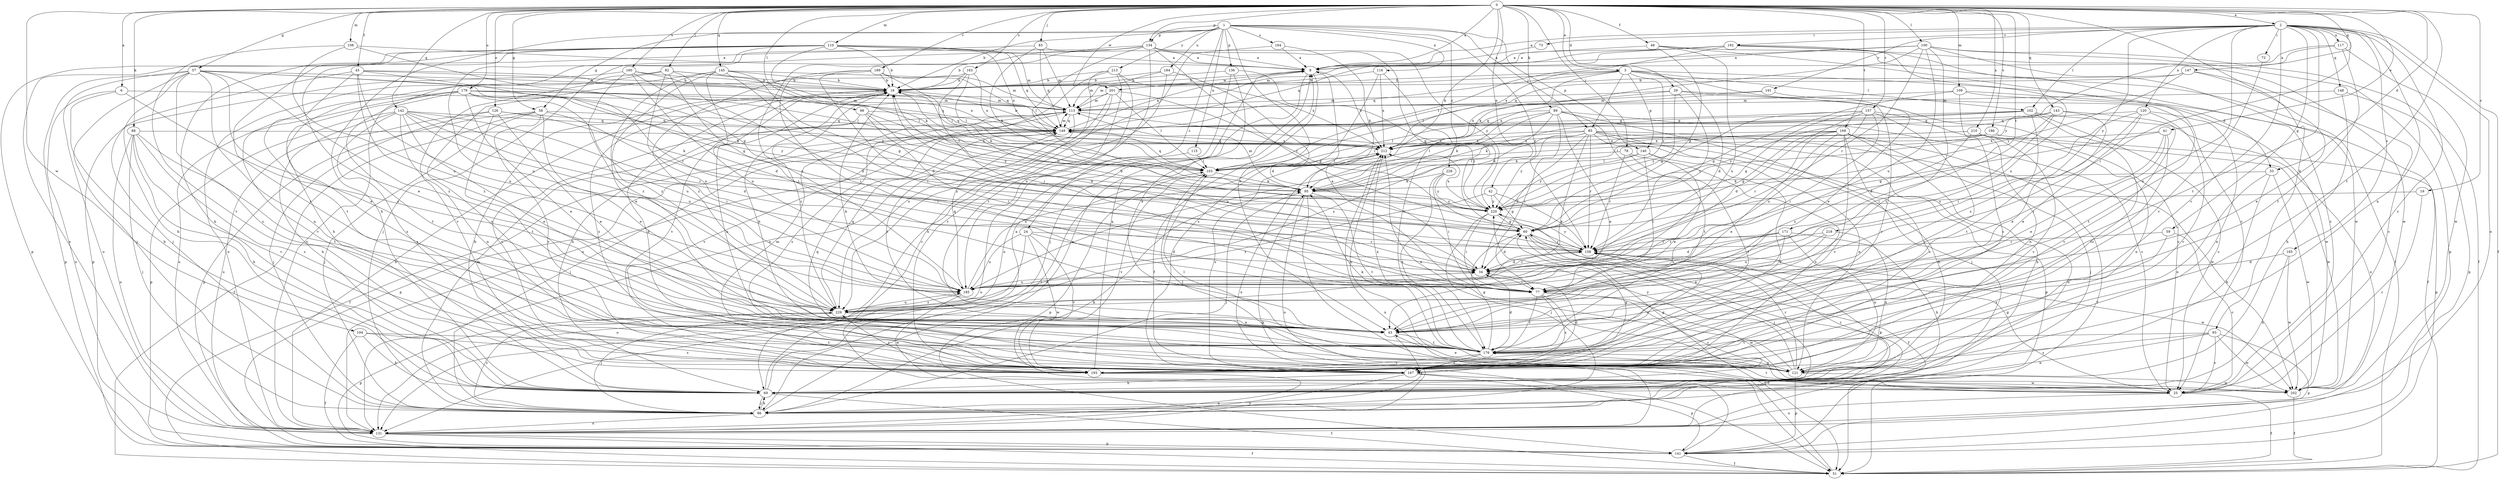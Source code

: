 strict digraph  {
0;
1;
2;
3;
6;
8;
16;
19;
24;
25;
29;
33;
34;
41;
42;
43;
45;
48;
51;
57;
58;
59;
60;
69;
72;
73;
77;
78;
82;
83;
85;
86;
88;
89;
93;
95;
98;
100;
102;
103;
108;
109;
110;
113;
115;
116;
117;
120;
121;
126;
131;
134;
136;
140;
141;
142;
143;
145;
147;
148;
149;
157;
158;
160;
163;
164;
165;
167;
169;
171;
176;
179;
184;
185;
186;
189;
191;
192;
193;
194;
201;
202;
210;
212;
213;
218;
220;
228;
229;
0 -> 2  [label=a];
0 -> 3  [label=a];
0 -> 6  [label=a];
0 -> 8  [label=a];
0 -> 19  [label=c];
0 -> 29  [label=d];
0 -> 33  [label=d];
0 -> 41  [label=e];
0 -> 42  [label=e];
0 -> 45  [label=f];
0 -> 48  [label=f];
0 -> 57  [label=g];
0 -> 58  [label=g];
0 -> 78  [label=j];
0 -> 82  [label=j];
0 -> 83  [label=j];
0 -> 88  [label=k];
0 -> 89  [label=k];
0 -> 93  [label=k];
0 -> 95  [label=k];
0 -> 98  [label=l];
0 -> 100  [label=l];
0 -> 108  [label=m];
0 -> 109  [label=m];
0 -> 110  [label=m];
0 -> 126  [label=o];
0 -> 134  [label=p];
0 -> 142  [label=q];
0 -> 143  [label=q];
0 -> 145  [label=q];
0 -> 147  [label=q];
0 -> 157  [label=r];
0 -> 160  [label=s];
0 -> 163  [label=s];
0 -> 169  [label=t];
0 -> 171  [label=t];
0 -> 176  [label=t];
0 -> 179  [label=u];
0 -> 186  [label=v];
0 -> 189  [label=v];
0 -> 194  [label=w];
0 -> 201  [label=w];
0 -> 210  [label=x];
1 -> 16  [label=b];
1 -> 24  [label=c];
1 -> 43  [label=e];
1 -> 58  [label=g];
1 -> 69  [label=h];
1 -> 85  [label=j];
1 -> 115  [label=n];
1 -> 116  [label=n];
1 -> 134  [label=p];
1 -> 136  [label=p];
1 -> 140  [label=p];
1 -> 158  [label=r];
1 -> 164  [label=s];
1 -> 184  [label=u];
1 -> 213  [label=y];
1 -> 228  [label=z];
2 -> 8  [label=a];
2 -> 25  [label=c];
2 -> 43  [label=e];
2 -> 51  [label=f];
2 -> 59  [label=g];
2 -> 72  [label=i];
2 -> 73  [label=i];
2 -> 77  [label=i];
2 -> 102  [label=l];
2 -> 117  [label=n];
2 -> 120  [label=n];
2 -> 121  [label=n];
2 -> 131  [label=o];
2 -> 148  [label=q];
2 -> 165  [label=s];
2 -> 176  [label=t];
2 -> 191  [label=v];
2 -> 192  [label=v];
2 -> 193  [label=v];
2 -> 218  [label=y];
3 -> 16  [label=b];
3 -> 33  [label=d];
3 -> 34  [label=d];
3 -> 43  [label=e];
3 -> 85  [label=j];
3 -> 102  [label=l];
3 -> 103  [label=l];
3 -> 113  [label=m];
3 -> 140  [label=p];
3 -> 149  [label=q];
3 -> 220  [label=y];
6 -> 69  [label=h];
6 -> 113  [label=m];
6 -> 131  [label=o];
6 -> 229  [label=z];
8 -> 16  [label=b];
8 -> 51  [label=f];
8 -> 86  [label=j];
8 -> 201  [label=w];
8 -> 212  [label=x];
16 -> 113  [label=m];
16 -> 121  [label=n];
16 -> 167  [label=s];
16 -> 193  [label=v];
16 -> 229  [label=z];
19 -> 25  [label=c];
19 -> 220  [label=y];
24 -> 34  [label=d];
24 -> 131  [label=o];
24 -> 158  [label=r];
24 -> 185  [label=u];
24 -> 193  [label=v];
24 -> 202  [label=w];
25 -> 51  [label=f];
25 -> 60  [label=g];
25 -> 103  [label=l];
25 -> 131  [label=o];
25 -> 176  [label=t];
29 -> 25  [label=c];
29 -> 60  [label=g];
29 -> 113  [label=m];
29 -> 158  [label=r];
29 -> 193  [label=v];
29 -> 212  [label=x];
33 -> 69  [label=h];
33 -> 95  [label=k];
33 -> 121  [label=n];
33 -> 202  [label=w];
34 -> 16  [label=b];
34 -> 77  [label=i];
34 -> 158  [label=r];
34 -> 185  [label=u];
41 -> 43  [label=e];
41 -> 60  [label=g];
41 -> 77  [label=i];
41 -> 176  [label=t];
41 -> 212  [label=x];
42 -> 60  [label=g];
42 -> 158  [label=r];
42 -> 220  [label=y];
42 -> 229  [label=z];
43 -> 16  [label=b];
43 -> 86  [label=j];
43 -> 176  [label=t];
45 -> 16  [label=b];
45 -> 86  [label=j];
45 -> 113  [label=m];
45 -> 158  [label=r];
45 -> 176  [label=t];
45 -> 185  [label=u];
45 -> 229  [label=z];
48 -> 8  [label=a];
48 -> 25  [label=c];
48 -> 51  [label=f];
48 -> 60  [label=g];
48 -> 185  [label=u];
51 -> 212  [label=x];
57 -> 16  [label=b];
57 -> 43  [label=e];
57 -> 60  [label=g];
57 -> 69  [label=h];
57 -> 86  [label=j];
57 -> 103  [label=l];
57 -> 121  [label=n];
57 -> 131  [label=o];
57 -> 141  [label=p];
57 -> 167  [label=s];
57 -> 229  [label=z];
58 -> 43  [label=e];
58 -> 51  [label=f];
58 -> 77  [label=i];
58 -> 86  [label=j];
58 -> 141  [label=p];
58 -> 149  [label=q];
58 -> 193  [label=v];
59 -> 25  [label=c];
59 -> 158  [label=r];
59 -> 167  [label=s];
60 -> 16  [label=b];
60 -> 34  [label=d];
60 -> 86  [label=j];
60 -> 131  [label=o];
60 -> 158  [label=r];
69 -> 8  [label=a];
69 -> 16  [label=b];
69 -> 51  [label=f];
69 -> 60  [label=g];
69 -> 86  [label=j];
69 -> 103  [label=l];
69 -> 158  [label=r];
72 -> 193  [label=v];
73 -> 8  [label=a];
77 -> 8  [label=a];
77 -> 25  [label=c];
77 -> 51  [label=f];
77 -> 167  [label=s];
77 -> 176  [label=t];
77 -> 202  [label=w];
78 -> 103  [label=l];
78 -> 158  [label=r];
78 -> 167  [label=s];
78 -> 176  [label=t];
82 -> 16  [label=b];
82 -> 34  [label=d];
82 -> 77  [label=i];
82 -> 131  [label=o];
82 -> 185  [label=u];
82 -> 193  [label=v];
82 -> 212  [label=x];
83 -> 8  [label=a];
83 -> 43  [label=e];
83 -> 95  [label=k];
83 -> 113  [label=m];
83 -> 149  [label=q];
85 -> 34  [label=d];
85 -> 69  [label=h];
85 -> 95  [label=k];
85 -> 103  [label=l];
85 -> 121  [label=n];
85 -> 131  [label=o];
85 -> 141  [label=p];
85 -> 158  [label=r];
85 -> 202  [label=w];
85 -> 212  [label=x];
85 -> 220  [label=y];
85 -> 229  [label=z];
86 -> 8  [label=a];
86 -> 69  [label=h];
86 -> 95  [label=k];
86 -> 113  [label=m];
86 -> 131  [label=o];
86 -> 229  [label=z];
88 -> 69  [label=h];
88 -> 86  [label=j];
88 -> 131  [label=o];
88 -> 167  [label=s];
88 -> 176  [label=t];
88 -> 193  [label=v];
88 -> 212  [label=x];
89 -> 25  [label=c];
89 -> 43  [label=e];
89 -> 77  [label=i];
89 -> 86  [label=j];
89 -> 95  [label=k];
89 -> 149  [label=q];
89 -> 176  [label=t];
89 -> 185  [label=u];
89 -> 229  [label=z];
93 -> 25  [label=c];
93 -> 69  [label=h];
93 -> 141  [label=p];
93 -> 167  [label=s];
93 -> 176  [label=t];
93 -> 202  [label=w];
95 -> 16  [label=b];
95 -> 51  [label=f];
95 -> 86  [label=j];
95 -> 113  [label=m];
95 -> 131  [label=o];
95 -> 176  [label=t];
95 -> 220  [label=y];
98 -> 77  [label=i];
98 -> 103  [label=l];
98 -> 149  [label=q];
98 -> 193  [label=v];
98 -> 220  [label=y];
100 -> 8  [label=a];
100 -> 51  [label=f];
100 -> 95  [label=k];
100 -> 103  [label=l];
100 -> 141  [label=p];
100 -> 158  [label=r];
100 -> 176  [label=t];
100 -> 185  [label=u];
100 -> 202  [label=w];
102 -> 25  [label=c];
102 -> 95  [label=k];
102 -> 103  [label=l];
102 -> 131  [label=o];
102 -> 149  [label=q];
102 -> 167  [label=s];
102 -> 176  [label=t];
103 -> 95  [label=k];
103 -> 141  [label=p];
103 -> 149  [label=q];
103 -> 193  [label=v];
108 -> 8  [label=a];
108 -> 60  [label=g];
108 -> 185  [label=u];
108 -> 193  [label=v];
109 -> 51  [label=f];
109 -> 60  [label=g];
109 -> 113  [label=m];
109 -> 167  [label=s];
109 -> 202  [label=w];
110 -> 8  [label=a];
110 -> 16  [label=b];
110 -> 69  [label=h];
110 -> 95  [label=k];
110 -> 113  [label=m];
110 -> 131  [label=o];
110 -> 141  [label=p];
110 -> 149  [label=q];
110 -> 176  [label=t];
110 -> 185  [label=u];
110 -> 212  [label=x];
113 -> 149  [label=q];
113 -> 167  [label=s];
113 -> 176  [label=t];
113 -> 193  [label=v];
113 -> 220  [label=y];
115 -> 103  [label=l];
115 -> 131  [label=o];
116 -> 16  [label=b];
116 -> 167  [label=s];
116 -> 176  [label=t];
116 -> 212  [label=x];
117 -> 8  [label=a];
117 -> 176  [label=t];
117 -> 202  [label=w];
117 -> 220  [label=y];
120 -> 43  [label=e];
120 -> 77  [label=i];
120 -> 121  [label=n];
120 -> 149  [label=q];
120 -> 193  [label=v];
120 -> 229  [label=z];
121 -> 43  [label=e];
121 -> 103  [label=l];
121 -> 141  [label=p];
121 -> 149  [label=q];
121 -> 158  [label=r];
121 -> 202  [label=w];
121 -> 212  [label=x];
121 -> 220  [label=y];
126 -> 43  [label=e];
126 -> 86  [label=j];
126 -> 95  [label=k];
126 -> 131  [label=o];
126 -> 149  [label=q];
126 -> 176  [label=t];
131 -> 16  [label=b];
131 -> 51  [label=f];
131 -> 141  [label=p];
131 -> 212  [label=x];
134 -> 8  [label=a];
134 -> 16  [label=b];
134 -> 60  [label=g];
134 -> 86  [label=j];
134 -> 103  [label=l];
134 -> 131  [label=o];
134 -> 158  [label=r];
134 -> 176  [label=t];
134 -> 185  [label=u];
134 -> 220  [label=y];
136 -> 16  [label=b];
136 -> 43  [label=e];
136 -> 131  [label=o];
136 -> 220  [label=y];
140 -> 43  [label=e];
140 -> 77  [label=i];
140 -> 103  [label=l];
140 -> 193  [label=v];
140 -> 220  [label=y];
141 -> 51  [label=f];
141 -> 95  [label=k];
142 -> 34  [label=d];
142 -> 43  [label=e];
142 -> 69  [label=h];
142 -> 77  [label=i];
142 -> 121  [label=n];
142 -> 141  [label=p];
142 -> 149  [label=q];
142 -> 158  [label=r];
142 -> 167  [label=s];
142 -> 185  [label=u];
143 -> 34  [label=d];
143 -> 43  [label=e];
143 -> 77  [label=i];
143 -> 149  [label=q];
143 -> 193  [label=v];
143 -> 220  [label=y];
145 -> 16  [label=b];
145 -> 43  [label=e];
145 -> 60  [label=g];
145 -> 77  [label=i];
145 -> 149  [label=q];
145 -> 167  [label=s];
145 -> 185  [label=u];
145 -> 229  [label=z];
147 -> 16  [label=b];
147 -> 25  [label=c];
147 -> 43  [label=e];
147 -> 149  [label=q];
147 -> 220  [label=y];
148 -> 69  [label=h];
148 -> 113  [label=m];
148 -> 141  [label=p];
149 -> 8  [label=a];
149 -> 16  [label=b];
149 -> 51  [label=f];
149 -> 86  [label=j];
149 -> 113  [label=m];
149 -> 141  [label=p];
149 -> 212  [label=x];
157 -> 34  [label=d];
157 -> 60  [label=g];
157 -> 77  [label=i];
157 -> 121  [label=n];
157 -> 149  [label=q];
157 -> 185  [label=u];
157 -> 193  [label=v];
157 -> 220  [label=y];
158 -> 16  [label=b];
158 -> 34  [label=d];
158 -> 86  [label=j];
158 -> 193  [label=v];
158 -> 202  [label=w];
158 -> 220  [label=y];
160 -> 16  [label=b];
160 -> 34  [label=d];
160 -> 103  [label=l];
160 -> 141  [label=p];
160 -> 220  [label=y];
160 -> 229  [label=z];
163 -> 16  [label=b];
163 -> 69  [label=h];
163 -> 77  [label=i];
163 -> 103  [label=l];
163 -> 212  [label=x];
164 -> 8  [label=a];
164 -> 95  [label=k];
164 -> 131  [label=o];
165 -> 34  [label=d];
165 -> 69  [label=h];
165 -> 202  [label=w];
167 -> 16  [label=b];
167 -> 25  [label=c];
167 -> 60  [label=g];
167 -> 69  [label=h];
167 -> 113  [label=m];
167 -> 131  [label=o];
167 -> 141  [label=p];
167 -> 202  [label=w];
169 -> 43  [label=e];
169 -> 51  [label=f];
169 -> 60  [label=g];
169 -> 69  [label=h];
169 -> 86  [label=j];
169 -> 95  [label=k];
169 -> 158  [label=r];
169 -> 167  [label=s];
169 -> 193  [label=v];
169 -> 212  [label=x];
171 -> 34  [label=d];
171 -> 43  [label=e];
171 -> 69  [label=h];
171 -> 121  [label=n];
171 -> 158  [label=r];
171 -> 185  [label=u];
176 -> 16  [label=b];
176 -> 34  [label=d];
176 -> 60  [label=g];
176 -> 95  [label=k];
176 -> 121  [label=n];
176 -> 167  [label=s];
176 -> 193  [label=v];
176 -> 212  [label=x];
179 -> 43  [label=e];
179 -> 95  [label=k];
179 -> 113  [label=m];
179 -> 131  [label=o];
179 -> 149  [label=q];
179 -> 167  [label=s];
179 -> 176  [label=t];
179 -> 185  [label=u];
179 -> 193  [label=v];
179 -> 220  [label=y];
184 -> 16  [label=b];
184 -> 34  [label=d];
184 -> 69  [label=h];
184 -> 113  [label=m];
185 -> 34  [label=d];
185 -> 149  [label=q];
185 -> 202  [label=w];
185 -> 212  [label=x];
185 -> 229  [label=z];
186 -> 103  [label=l];
186 -> 141  [label=p];
186 -> 212  [label=x];
189 -> 16  [label=b];
189 -> 34  [label=d];
189 -> 77  [label=i];
189 -> 103  [label=l];
189 -> 113  [label=m];
189 -> 229  [label=z];
191 -> 113  [label=m];
191 -> 176  [label=t];
191 -> 212  [label=x];
192 -> 8  [label=a];
192 -> 25  [label=c];
192 -> 113  [label=m];
192 -> 149  [label=q];
192 -> 185  [label=u];
192 -> 202  [label=w];
192 -> 212  [label=x];
193 -> 8  [label=a];
193 -> 34  [label=d];
193 -> 131  [label=o];
193 -> 229  [label=z];
194 -> 51  [label=f];
194 -> 69  [label=h];
194 -> 167  [label=s];
194 -> 176  [label=t];
201 -> 25  [label=c];
201 -> 60  [label=g];
201 -> 69  [label=h];
201 -> 103  [label=l];
201 -> 113  [label=m];
201 -> 229  [label=z];
202 -> 51  [label=f];
210 -> 103  [label=l];
210 -> 121  [label=n];
210 -> 193  [label=v];
210 -> 202  [label=w];
210 -> 212  [label=x];
210 -> 229  [label=z];
212 -> 103  [label=l];
212 -> 121  [label=n];
212 -> 149  [label=q];
212 -> 167  [label=s];
213 -> 16  [label=b];
213 -> 131  [label=o];
213 -> 185  [label=u];
213 -> 193  [label=v];
213 -> 212  [label=x];
213 -> 229  [label=z];
218 -> 77  [label=i];
218 -> 121  [label=n];
218 -> 158  [label=r];
218 -> 185  [label=u];
220 -> 51  [label=f];
220 -> 60  [label=g];
220 -> 77  [label=i];
220 -> 86  [label=j];
220 -> 212  [label=x];
228 -> 77  [label=i];
228 -> 95  [label=k];
228 -> 176  [label=t];
228 -> 220  [label=y];
229 -> 43  [label=e];
229 -> 86  [label=j];
229 -> 141  [label=p];
229 -> 149  [label=q];
229 -> 185  [label=u];
}
